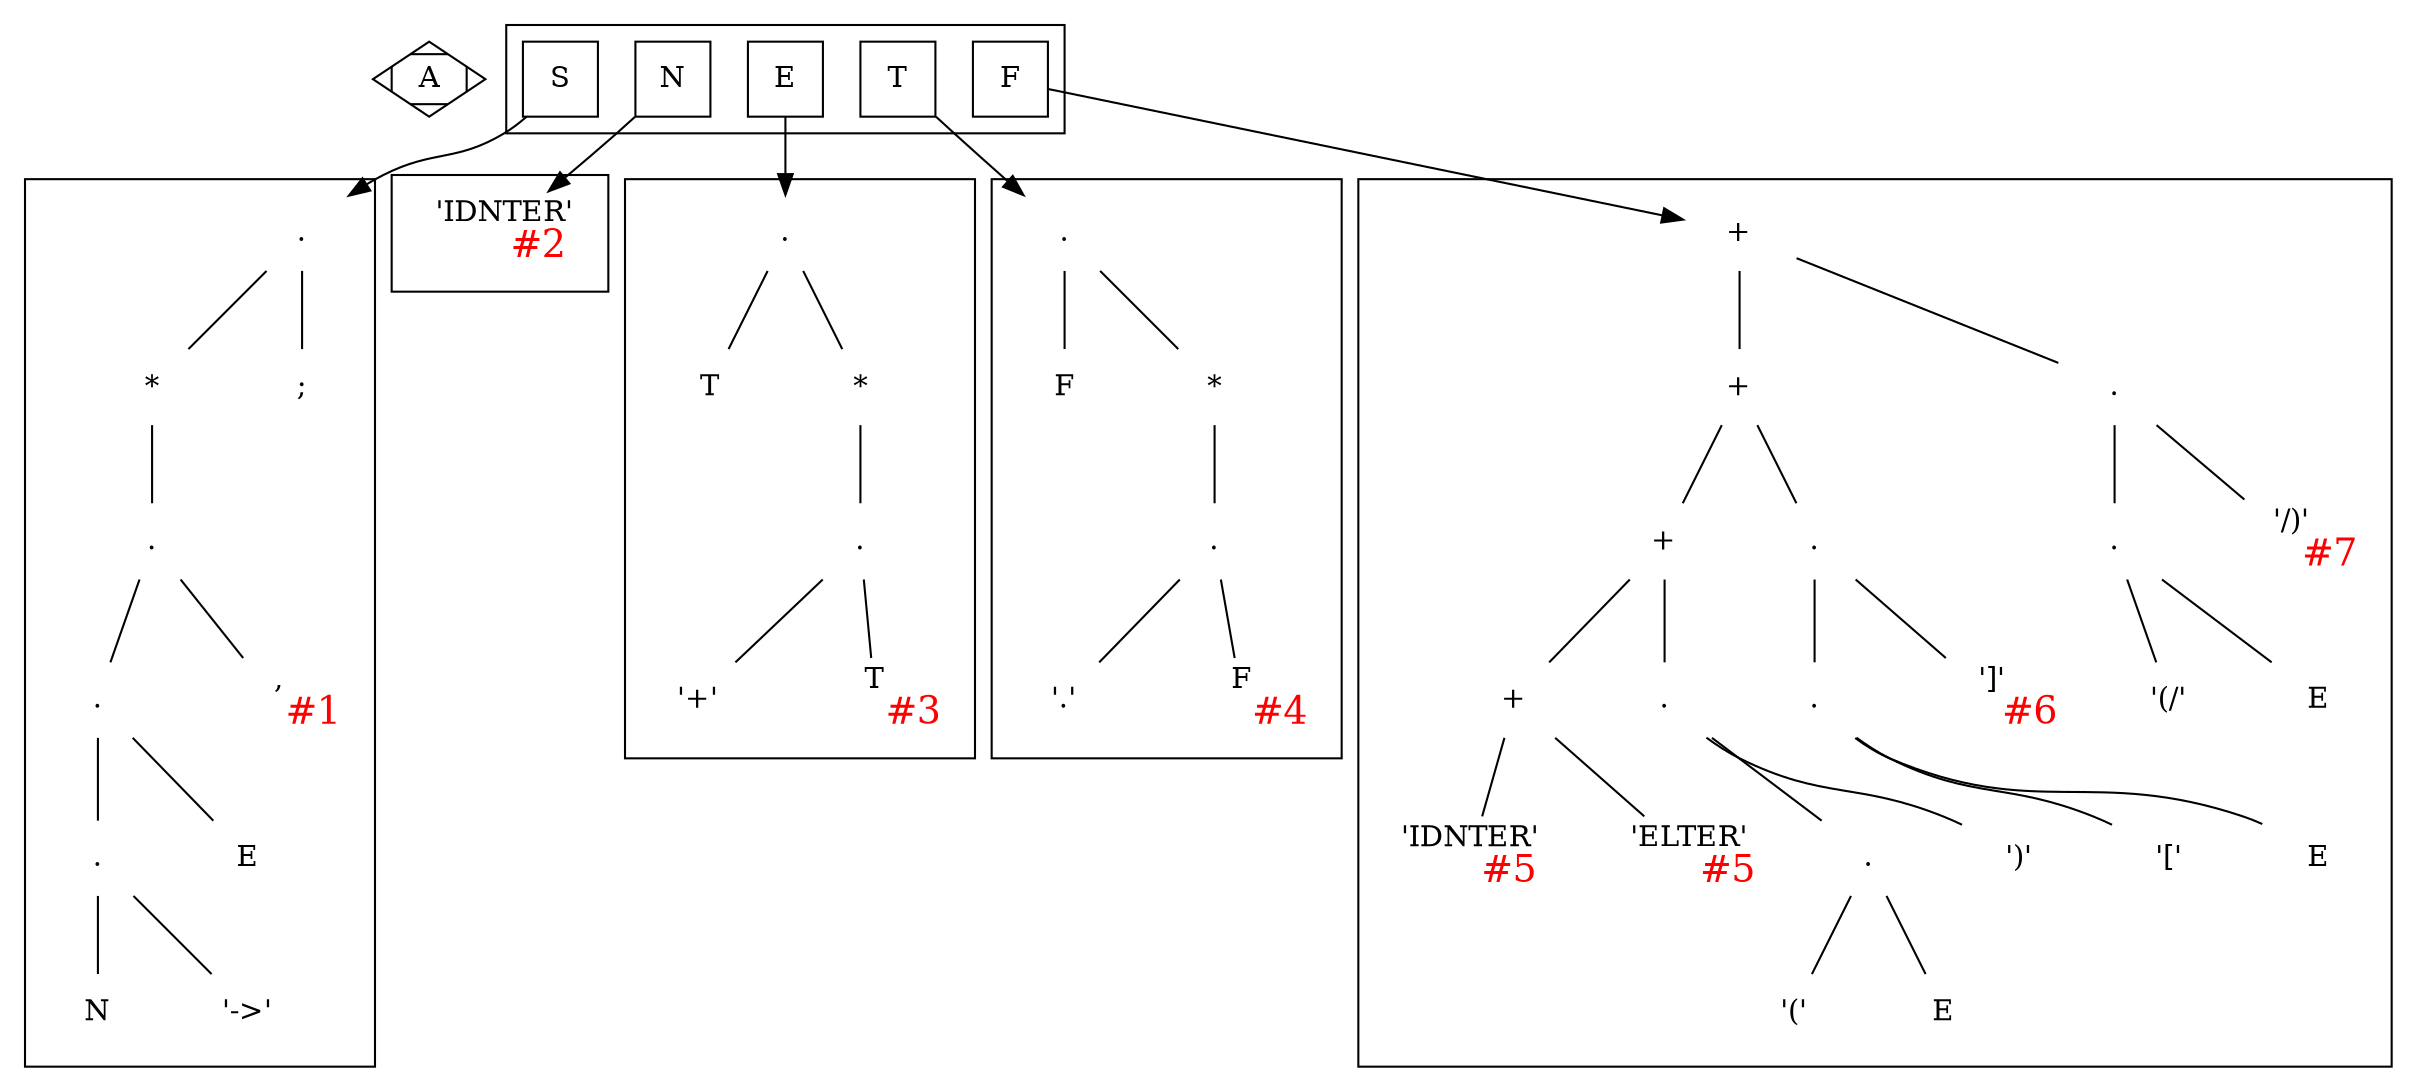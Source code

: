 digraph G {
A [shape=Mdiamond];
subgraph clusterA {
S [shape=square];
N [shape=square];
E [shape=square];
T [shape=square];
F [shape=square];

}

subgraph clusterS {

    edge [dir=none]
    node [shape=none, style=none];
    ls1  [ label = "." ];

    ls21 [ label = "*" ];
    ls22 [ label = ";" ];
    ls31 [ label = "." ];
    ls41 [ label = "." ];
    ls42 [ label =< ,<BR />
        <FONT color="red" POINT-SIZE="18">#1</FONT>> ];
    ls51 [ label = "." ];
    ls52 [ label = "E" ];
    ls61 [ label = "N" ];
    ls62 [ label = "'->'" ];

    ls1  -> { ls21 ls22 };
    ls21 -> { ls31 };
    ls31 -> { ls41 ls42 };
    ls41 -> { ls51 ls52 };
    ls51 -> { ls61 ls62};
}

subgraph clusterN {
    node [shape=none, style=none];
    ln [ label=< 'IDNTER'<BR />
        <FONT color="red" POINT-SIZE="18">#2</FONT>>];
}

subgraph clusterE {
    edge [dir=none]
    node [shape=none, style=none];
    le1  [ label = "." ];
    le21 [ label = "T" ];
    le22 [ label = "*" ];
    le31 [ label = "." ];
    le41 [ label = "'+'" ];
    le42 [ label = < T <BR />
        <FONT color="red" POINT-SIZE="18">#3</FONT>>];

    le1  -> { le21 le22 };
    le22 -> { le31 };
    le31 -> { le41 le42 };
}

subgraph clusterT {
    edge [dir=none]
    node [shape=none, style=none];
    lt1  [ label = "." ];
    lt21 [ label = "F" ];
    lt22 [ label = "*" ];
    lt31 [ label = "." ];
    lt41 [ label = "'.'" ];
    lt42 [ label = < F <BR />
        <FONT color="red" POINT-SIZE="18">#4</FONT>>];

    lt1  -> { lt21 lt22 };
    lt22 -> { lt31 };
    lt31 -> { lt41 lt42 };
}

subgraph clusterf {
    edge [dir=none]
    node [shape=none, style=none];
    lf1  [ label = "+" ];
    lf21  [ label = "+" ];
    lf22  [ label = "." ];
    lf31  [ label = "+" ];
    lf32  [ label = "." ];
    lf33  [ label = "." ];
    lf34  [ label = < '/)' <BR />
        <FONT color="red" POINT-SIZE="18">#7</FONT>>];
    lf41  [ label = "+" ];
    lf42  [ label = "." ];
    lf44  [ label = "." ];
    lf43  [ label = < ']' <BR />
        <FONT color="red" POINT-SIZE="18">#6</FONT>>];
    lf45  [ label = "'(/'" ];
    lf51  [ label = < 'IDNTER' <BR />
        <FONT color="red" POINT-SIZE="18">#5</FONT>>];
    lf52  [ label = < 'ELTER' <BR />
        <FONT color="red" POINT-SIZE="18">#5</FONT>>];
    lf53  [ label = "." ];
    lf54  [ label = "')'" ];
    lf55  [ label = "'['" ];
    lf56  [ label = "E" ];
    lf61  [ label = "'('" ];
    lf62  [ label = "E" ];
    lf63  [ label = "E" ];

    lf1 -> { lf21 lf22 };
    lf21 -> {lf31 lf32};
    lf22 -> {lf33 lf34};
    lf31 -> {lf41 lf42};
    lf32 -> {lf43 lf44};
    lf33 -> {lf45 lf56};
    lf41 -> {lf51 lf52};
    lf42 -> {lf53 lf54};
    lf44 -> {lf62 lf55};
    lf53 -> {lf61 lf63};


}

	S -> ls1;
  N -> ln;
  E -> le1;
  T -> lt1;
  F -> lf1;

}
